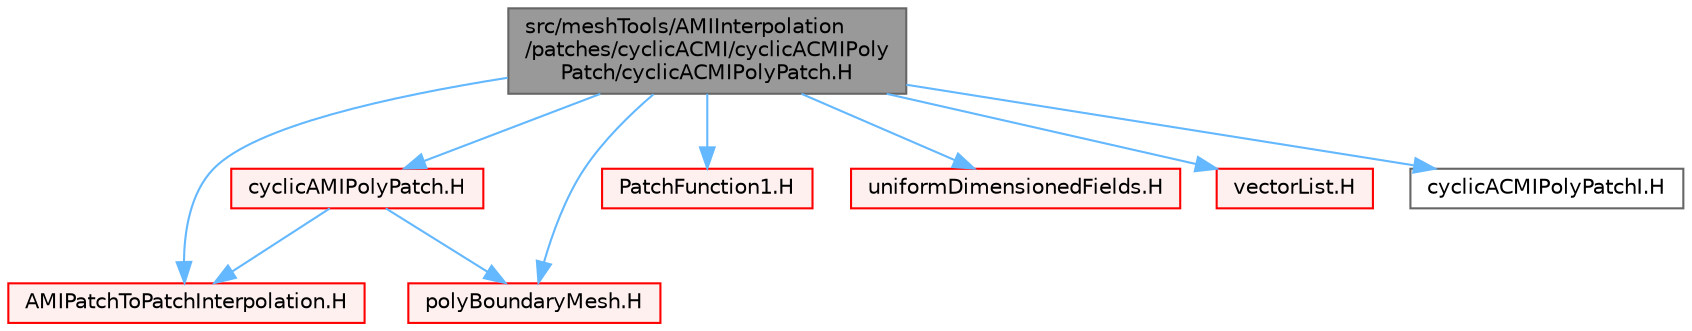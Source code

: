 digraph "src/meshTools/AMIInterpolation/patches/cyclicACMI/cyclicACMIPolyPatch/cyclicACMIPolyPatch.H"
{
 // LATEX_PDF_SIZE
  bgcolor="transparent";
  edge [fontname=Helvetica,fontsize=10,labelfontname=Helvetica,labelfontsize=10];
  node [fontname=Helvetica,fontsize=10,shape=box,height=0.2,width=0.4];
  Node1 [id="Node000001",label="src/meshTools/AMIInterpolation\l/patches/cyclicACMI/cyclicACMIPoly\lPatch/cyclicACMIPolyPatch.H",height=0.2,width=0.4,color="gray40", fillcolor="grey60", style="filled", fontcolor="black",tooltip=" "];
  Node1 -> Node2 [id="edge1_Node000001_Node000002",color="steelblue1",style="solid",tooltip=" "];
  Node2 [id="Node000002",label="cyclicAMIPolyPatch.H",height=0.2,width=0.4,color="red", fillcolor="#FFF0F0", style="filled",URL="$cyclicAMIPolyPatch_8H.html",tooltip=" "];
  Node2 -> Node236 [id="edge2_Node000002_Node000236",color="steelblue1",style="solid",tooltip=" "];
  Node236 [id="Node000236",label="AMIPatchToPatchInterpolation.H",height=0.2,width=0.4,color="red", fillcolor="#FFF0F0", style="filled",URL="$AMIPatchToPatchInterpolation_8H.html",tooltip=" "];
  Node2 -> Node284 [id="edge3_Node000002_Node000284",color="steelblue1",style="solid",tooltip=" "];
  Node284 [id="Node000284",label="polyBoundaryMesh.H",height=0.2,width=0.4,color="red", fillcolor="#FFF0F0", style="filled",URL="$polyBoundaryMesh_8H.html",tooltip=" "];
  Node1 -> Node236 [id="edge4_Node000001_Node000236",color="steelblue1",style="solid",tooltip=" "];
  Node1 -> Node284 [id="edge5_Node000001_Node000284",color="steelblue1",style="solid",tooltip=" "];
  Node1 -> Node305 [id="edge6_Node000001_Node000305",color="steelblue1",style="solid",tooltip=" "];
  Node305 [id="Node000305",label="PatchFunction1.H",height=0.2,width=0.4,color="red", fillcolor="#FFF0F0", style="filled",URL="$PatchFunction1_8H.html",tooltip=" "];
  Node1 -> Node312 [id="edge7_Node000001_Node000312",color="steelblue1",style="solid",tooltip=" "];
  Node312 [id="Node000312",label="uniformDimensionedFields.H",height=0.2,width=0.4,color="red", fillcolor="#FFF0F0", style="filled",URL="$uniformDimensionedFields_8H.html",tooltip="Various UniformDimensionedField types."];
  Node1 -> Node332 [id="edge8_Node000001_Node000332",color="steelblue1",style="solid",tooltip=" "];
  Node332 [id="Node000332",label="vectorList.H",height=0.2,width=0.4,color="red", fillcolor="#FFF0F0", style="filled",URL="$vectorList_8H.html",tooltip=" "];
  Node1 -> Node333 [id="edge9_Node000001_Node000333",color="steelblue1",style="solid",tooltip=" "];
  Node333 [id="Node000333",label="cyclicACMIPolyPatchI.H",height=0.2,width=0.4,color="grey40", fillcolor="white", style="filled",URL="$cyclicACMIPolyPatchI_8H.html",tooltip=" "];
}
